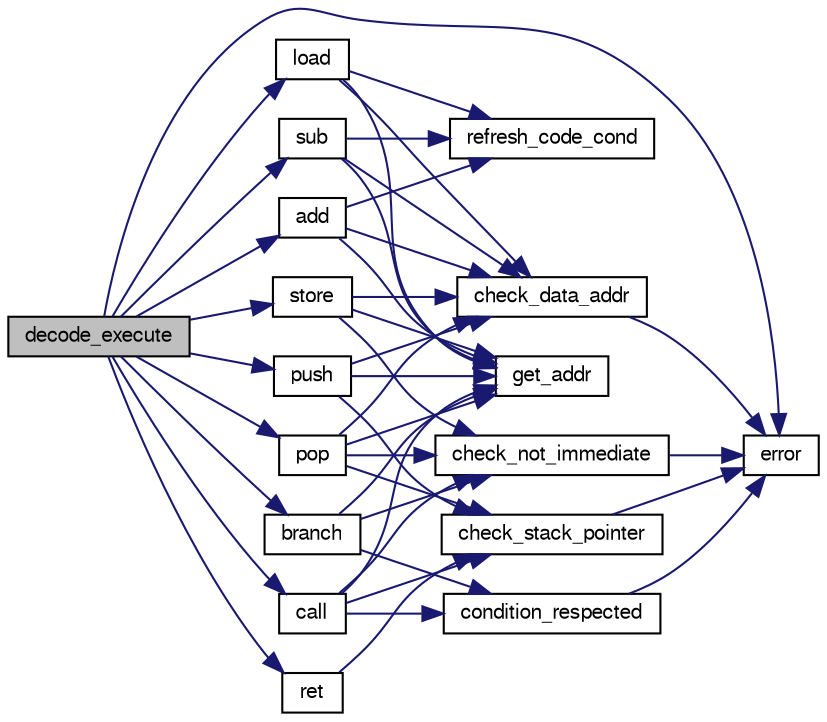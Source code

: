 digraph "decode_execute"
{
  edge [fontname="FreeSans",fontsize="10",labelfontname="FreeSans",labelfontsize="10"];
  node [fontname="FreeSans",fontsize="10",shape=record];
  rankdir="LR";
  Node1 [label="decode_execute",height=0.2,width=0.4,color="black", fillcolor="grey75", style="filled" fontcolor="black"];
  Node1 -> Node2 [color="midnightblue",fontsize="10",style="solid",fontname="FreeSans"];
  Node2 [label="add",height=0.2,width=0.4,color="black", fillcolor="white", style="filled",URL="$exec_8c.html#a7ee7713b6e85c2188ab02f2915de93f8",tooltip="Décodage et éxecution de l&#39;instruction ADD. "];
  Node2 -> Node3 [color="midnightblue",fontsize="10",style="solid",fontname="FreeSans"];
  Node3 [label="check_data_addr",height=0.2,width=0.4,color="black", fillcolor="white", style="filled",URL="$exec_8c.html#a1b19957c8ac7dd391d06624309eb18be",tooltip="Vérifie qu&#39;on n&#39;a pas d&#39;erreur de segmentation dans la pile de donnée. "];
  Node3 -> Node4 [color="midnightblue",fontsize="10",style="solid",fontname="FreeSans"];
  Node4 [label="error",height=0.2,width=0.4,color="black", fillcolor="white", style="filled",URL="$error_8c.html#a531bb138b38aef758b45a442aa53938a",tooltip="Affichage d&#39;une erreur et fin du simulateur. "];
  Node2 -> Node5 [color="midnightblue",fontsize="10",style="solid",fontname="FreeSans"];
  Node5 [label="get_addr",height=0.2,width=0.4,color="black", fillcolor="white", style="filled",URL="$exec_8c.html#a9369d8b1809f362e5673d5a88ea53383"];
  Node2 -> Node6 [color="midnightblue",fontsize="10",style="solid",fontname="FreeSans"];
  Node6 [label="refresh_code_cond",height=0.2,width=0.4,color="black", fillcolor="white", style="filled",URL="$exec_8c.html#a7256733a37515438999c273c98b7ad3a",tooltip="Met à jour le code condition selon la valeur de registre. "];
  Node1 -> Node7 [color="midnightblue",fontsize="10",style="solid",fontname="FreeSans"];
  Node7 [label="branch",height=0.2,width=0.4,color="black", fillcolor="white", style="filled",URL="$exec_8c.html#a16b312c92b0fbfd48a29322bb499b737",tooltip="Décodage et éxecution de l&#39;instruction BRANCH. "];
  Node7 -> Node8 [color="midnightblue",fontsize="10",style="solid",fontname="FreeSans"];
  Node8 [label="check_not_immediate",height=0.2,width=0.4,color="black", fillcolor="white", style="filled",URL="$exec_8c.html#a904e57fd35e1c714a08ec8e84b3b6bf7",tooltip="Contrôle que l&#39;instruction n&#39;est pas immédiate. "];
  Node8 -> Node4 [color="midnightblue",fontsize="10",style="solid",fontname="FreeSans"];
  Node7 -> Node9 [color="midnightblue",fontsize="10",style="solid",fontname="FreeSans"];
  Node9 [label="condition_respected",height=0.2,width=0.4,color="black", fillcolor="white", style="filled",URL="$exec_8c.html#a0b06e1f7d6189551ede2f91fad495577",tooltip="Contrôle si la condition de branchement C est respectée. "];
  Node9 -> Node4 [color="midnightblue",fontsize="10",style="solid",fontname="FreeSans"];
  Node7 -> Node5 [color="midnightblue",fontsize="10",style="solid",fontname="FreeSans"];
  Node1 -> Node10 [color="midnightblue",fontsize="10",style="solid",fontname="FreeSans"];
  Node10 [label="call",height=0.2,width=0.4,color="black", fillcolor="white", style="filled",URL="$exec_8c.html#ae92e2b60b587827a53e9eeda2d1ce875",tooltip="Décodage et éxecution de l&#39;instruction CALL. "];
  Node10 -> Node8 [color="midnightblue",fontsize="10",style="solid",fontname="FreeSans"];
  Node10 -> Node11 [color="midnightblue",fontsize="10",style="solid",fontname="FreeSans"];
  Node11 [label="check_stack_pointer",height=0.2,width=0.4,color="black", fillcolor="white", style="filled",URL="$exec_8c.html#aeefa09ce301537e7637b9a9c24a5febd",tooltip="Contrôle que le sommet de pile est valide. "];
  Node11 -> Node4 [color="midnightblue",fontsize="10",style="solid",fontname="FreeSans"];
  Node10 -> Node9 [color="midnightblue",fontsize="10",style="solid",fontname="FreeSans"];
  Node10 -> Node5 [color="midnightblue",fontsize="10",style="solid",fontname="FreeSans"];
  Node1 -> Node4 [color="midnightblue",fontsize="10",style="solid",fontname="FreeSans"];
  Node1 -> Node12 [color="midnightblue",fontsize="10",style="solid",fontname="FreeSans"];
  Node12 [label="load",height=0.2,width=0.4,color="black", fillcolor="white", style="filled",URL="$exec_8c.html#a3ffc341e4de6e5d18c2aaa75bb1d1bd4",tooltip="Ensemble des instructions avec opérations. "];
  Node12 -> Node5 [color="midnightblue",fontsize="10",style="solid",fontname="FreeSans"];
  Node12 -> Node3 [color="midnightblue",fontsize="10",style="solid",fontname="FreeSans"];
  Node12 -> Node6 [color="midnightblue",fontsize="10",style="solid",fontname="FreeSans"];
  Node1 -> Node13 [color="midnightblue",fontsize="10",style="solid",fontname="FreeSans"];
  Node13 [label="pop",height=0.2,width=0.4,color="black", fillcolor="white", style="filled",URL="$exec_8c.html#aee15e6caec7d046384f6c7832fd5f8b1",tooltip="Décodage et éxecution de l&#39;instruction POP. "];
  Node13 -> Node8 [color="midnightblue",fontsize="10",style="solid",fontname="FreeSans"];
  Node13 -> Node5 [color="midnightblue",fontsize="10",style="solid",fontname="FreeSans"];
  Node13 -> Node3 [color="midnightblue",fontsize="10",style="solid",fontname="FreeSans"];
  Node13 -> Node11 [color="midnightblue",fontsize="10",style="solid",fontname="FreeSans"];
  Node1 -> Node14 [color="midnightblue",fontsize="10",style="solid",fontname="FreeSans"];
  Node14 [label="push",height=0.2,width=0.4,color="black", fillcolor="white", style="filled",URL="$exec_8c.html#a8ffee845fd1b2304ae12874ab95b13a3",tooltip="Décodage et éxecution de l&#39;instruction PUSH. "];
  Node14 -> Node11 [color="midnightblue",fontsize="10",style="solid",fontname="FreeSans"];
  Node14 -> Node5 [color="midnightblue",fontsize="10",style="solid",fontname="FreeSans"];
  Node14 -> Node3 [color="midnightblue",fontsize="10",style="solid",fontname="FreeSans"];
  Node1 -> Node15 [color="midnightblue",fontsize="10",style="solid",fontname="FreeSans"];
  Node15 [label="ret",height=0.2,width=0.4,color="black", fillcolor="white", style="filled",URL="$exec_8c.html#acfdb4470feb4f92a231c3314185c9f4a",tooltip="Décodage et éxecution de l&#39;instruction RET. "];
  Node15 -> Node11 [color="midnightblue",fontsize="10",style="solid",fontname="FreeSans"];
  Node1 -> Node16 [color="midnightblue",fontsize="10",style="solid",fontname="FreeSans"];
  Node16 [label="store",height=0.2,width=0.4,color="black", fillcolor="white", style="filled",URL="$exec_8c.html#a4f4f15617a93854e66e215b1b5976385",tooltip="Décodage et éxecution de l&#39;instruction STORE. "];
  Node16 -> Node8 [color="midnightblue",fontsize="10",style="solid",fontname="FreeSans"];
  Node16 -> Node5 [color="midnightblue",fontsize="10",style="solid",fontname="FreeSans"];
  Node16 -> Node3 [color="midnightblue",fontsize="10",style="solid",fontname="FreeSans"];
  Node1 -> Node17 [color="midnightblue",fontsize="10",style="solid",fontname="FreeSans"];
  Node17 [label="sub",height=0.2,width=0.4,color="black", fillcolor="white", style="filled",URL="$exec_8c.html#a3f80bd12c3f294a72d93d559f5c238ca",tooltip="Décodage et éxecution de l&#39;instruction SUB. "];
  Node17 -> Node5 [color="midnightblue",fontsize="10",style="solid",fontname="FreeSans"];
  Node17 -> Node3 [color="midnightblue",fontsize="10",style="solid",fontname="FreeSans"];
  Node17 -> Node6 [color="midnightblue",fontsize="10",style="solid",fontname="FreeSans"];
}
